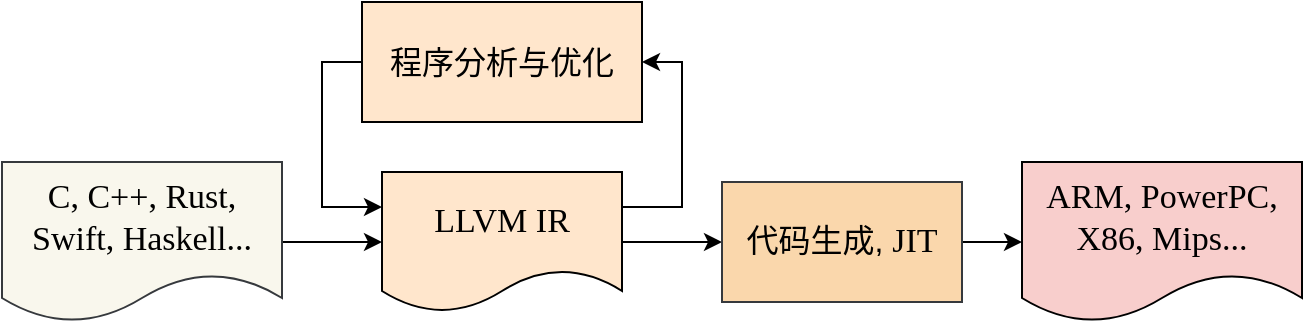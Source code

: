 <mxfile version="22.1.11" type="github">
  <diagram name="第 1 页" id="V14EhFcgrSWueC0OwyNH">
    <mxGraphModel dx="982" dy="518" grid="1" gridSize="10" guides="1" tooltips="1" connect="1" arrows="1" fold="1" page="1" pageScale="1" pageWidth="827" pageHeight="1169" math="0" shadow="0">
      <root>
        <mxCell id="0" />
        <mxCell id="1" parent="0" />
        <mxCell id="KmfpdAIRS1_6J4HnISgf-1" value="" style="edgeStyle=orthogonalEdgeStyle;rounded=0;orthogonalLoop=1;jettySize=auto;html=1;" edge="1" parent="1" source="KmfpdAIRS1_6J4HnISgf-2" target="KmfpdAIRS1_6J4HnISgf-5">
          <mxGeometry relative="1" as="geometry" />
        </mxCell>
        <mxCell id="KmfpdAIRS1_6J4HnISgf-2" value="&lt;div&gt;&lt;font face=&quot;Times New Roman&quot; style=&quot;font-size: 17px;&quot;&gt;C, C++, Rust, Swift, Haskell...&lt;/font&gt;&lt;/div&gt;" style="shape=document;whiteSpace=wrap;html=1;boundedLbl=1;fillColor=#f9f7ed;strokeColor=#36393d;" vertex="1" parent="1">
          <mxGeometry x="110" y="190" width="140" height="80" as="geometry" />
        </mxCell>
        <mxCell id="KmfpdAIRS1_6J4HnISgf-3" value="" style="edgeStyle=orthogonalEdgeStyle;rounded=0;orthogonalLoop=1;jettySize=auto;html=1;" edge="1" parent="1" source="KmfpdAIRS1_6J4HnISgf-5" target="KmfpdAIRS1_6J4HnISgf-7">
          <mxGeometry relative="1" as="geometry" />
        </mxCell>
        <mxCell id="KmfpdAIRS1_6J4HnISgf-5" value="&lt;font face=&quot;Times New Roman&quot; style=&quot;font-size: 17px;&quot;&gt;LLVM IR&lt;/font&gt;" style="shape=document;whiteSpace=wrap;html=1;boundedLbl=1;fillColor=#ffe6cc;strokeColor=#000000;" vertex="1" parent="1">
          <mxGeometry x="300" y="195" width="120" height="70" as="geometry" />
        </mxCell>
        <mxCell id="KmfpdAIRS1_6J4HnISgf-6" value="" style="edgeStyle=orthogonalEdgeStyle;rounded=0;orthogonalLoop=1;jettySize=auto;html=1;" edge="1" parent="1" source="KmfpdAIRS1_6J4HnISgf-7" target="KmfpdAIRS1_6J4HnISgf-8">
          <mxGeometry relative="1" as="geometry" />
        </mxCell>
        <mxCell id="KmfpdAIRS1_6J4HnISgf-7" value="&lt;font style=&quot;&quot;&gt;&lt;span style=&quot;font-size: 16px;&quot;&gt;代码生成, &lt;/span&gt;&lt;font style=&quot;font-size: 17px;&quot; face=&quot;Times New Roman&quot;&gt;JIT&lt;/font&gt;&lt;/font&gt;" style="whiteSpace=wrap;html=1;fillColor=#FAD7AC;strokeColor=#36393d;" vertex="1" parent="1">
          <mxGeometry x="470" y="200" width="120" height="60" as="geometry" />
        </mxCell>
        <mxCell id="KmfpdAIRS1_6J4HnISgf-8" value="&lt;div style=&quot;font-size: 17px;&quot;&gt;&lt;font style=&quot;font-size: 17px;&quot; face=&quot;Times New Roman&quot;&gt;&lt;font style=&quot;font-size: 17px;&quot;&gt;ARM,&amp;nbsp;&lt;/font&gt;&lt;span style=&quot;background-color: initial;&quot;&gt;PowerPC,&lt;/span&gt;&lt;/font&gt;&lt;/div&gt;&lt;div style=&quot;font-size: 17px;&quot;&gt;&lt;font face=&quot;Times New Roman&quot; style=&quot;font-size: 17px;&quot;&gt;X86, Mips..&lt;/font&gt;&lt;font face=&quot;okeiMYgmep0lcBc6LFoL&quot; style=&quot;font-size: 17px;&quot;&gt;.&lt;/font&gt;&lt;/div&gt;" style="shape=document;whiteSpace=wrap;html=1;boundedLbl=1;fillColor=#f8cecc;strokeColor=#000000;" vertex="1" parent="1">
          <mxGeometry x="620" y="190" width="140" height="80" as="geometry" />
        </mxCell>
        <mxCell id="KmfpdAIRS1_6J4HnISgf-9" value="&lt;font style=&quot;font-size: 16px&quot;&gt;程序分析与优化&lt;br&gt;&lt;/font&gt;" style="whiteSpace=wrap;html=1;fillColor=#ffe6cc;strokeColor=#000000;" vertex="1" parent="1">
          <mxGeometry x="290" y="110" width="140" height="60" as="geometry" />
        </mxCell>
        <mxCell id="KmfpdAIRS1_6J4HnISgf-12" value="" style="edgeStyle=elbowEdgeStyle;elbow=horizontal;endArrow=classic;html=1;rounded=0;exitX=0;exitY=0.5;exitDx=0;exitDy=0;entryX=0;entryY=0.25;entryDx=0;entryDy=0;" edge="1" parent="1" source="KmfpdAIRS1_6J4HnISgf-9" target="KmfpdAIRS1_6J4HnISgf-5">
          <mxGeometry width="50" height="50" relative="1" as="geometry">
            <mxPoint x="440" y="260" as="sourcePoint" />
            <mxPoint x="490" y="210" as="targetPoint" />
            <Array as="points">
              <mxPoint x="270" y="170" />
            </Array>
          </mxGeometry>
        </mxCell>
        <mxCell id="KmfpdAIRS1_6J4HnISgf-13" value="" style="edgeStyle=elbowEdgeStyle;elbow=horizontal;endArrow=classic;html=1;rounded=0;entryX=1;entryY=0.5;entryDx=0;entryDy=0;exitX=1;exitY=0.25;exitDx=0;exitDy=0;" edge="1" parent="1" source="KmfpdAIRS1_6J4HnISgf-5" target="KmfpdAIRS1_6J4HnISgf-9">
          <mxGeometry width="50" height="50" relative="1" as="geometry">
            <mxPoint x="440" y="260" as="sourcePoint" />
            <mxPoint x="490" y="210" as="targetPoint" />
            <Array as="points">
              <mxPoint x="450" y="160" />
              <mxPoint x="440" y="165" />
            </Array>
          </mxGeometry>
        </mxCell>
      </root>
    </mxGraphModel>
  </diagram>
</mxfile>
